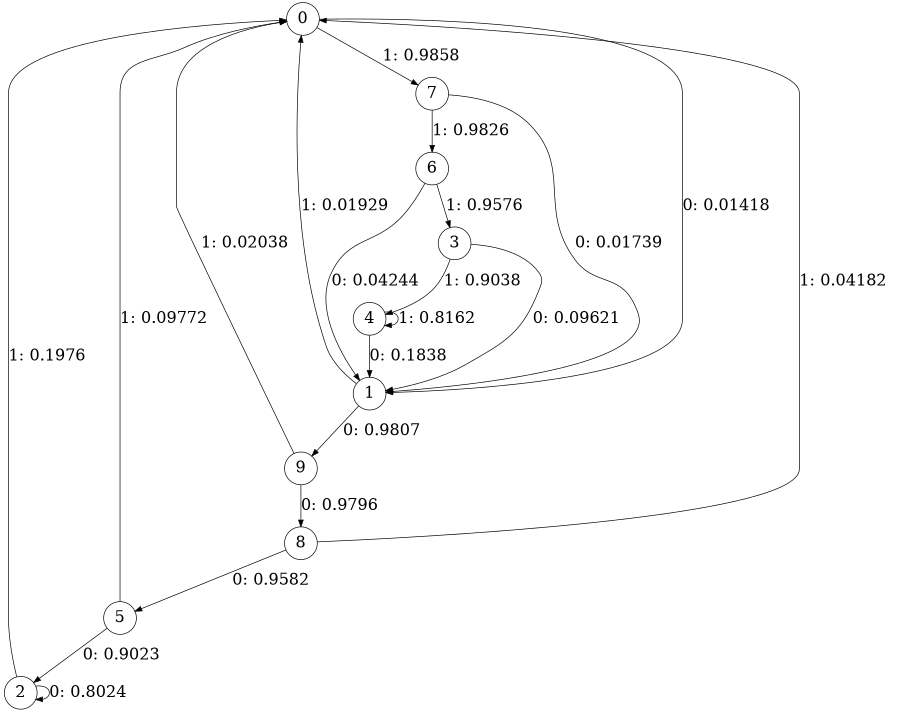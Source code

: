 digraph "ch3_both_short_L7" {
size = "6,8.5";
ratio = "fill";
node [shape = circle];
node [fontsize = 24];
edge [fontsize = 24];
0 -> 1 [label = "0: 0.01418  "];
0 -> 7 [label = "1: 0.9858   "];
1 -> 9 [label = "0: 0.9807   "];
1 -> 0 [label = "1: 0.01929  "];
2 -> 2 [label = "0: 0.8024   "];
2 -> 0 [label = "1: 0.1976   "];
3 -> 1 [label = "0: 0.09621  "];
3 -> 4 [label = "1: 0.9038   "];
4 -> 1 [label = "0: 0.1838   "];
4 -> 4 [label = "1: 0.8162   "];
5 -> 2 [label = "0: 0.9023   "];
5 -> 0 [label = "1: 0.09772  "];
6 -> 1 [label = "0: 0.04244  "];
6 -> 3 [label = "1: 0.9576   "];
7 -> 1 [label = "0: 0.01739  "];
7 -> 6 [label = "1: 0.9826   "];
8 -> 5 [label = "0: 0.9582   "];
8 -> 0 [label = "1: 0.04182  "];
9 -> 8 [label = "0: 0.9796   "];
9 -> 0 [label = "1: 0.02038  "];
}